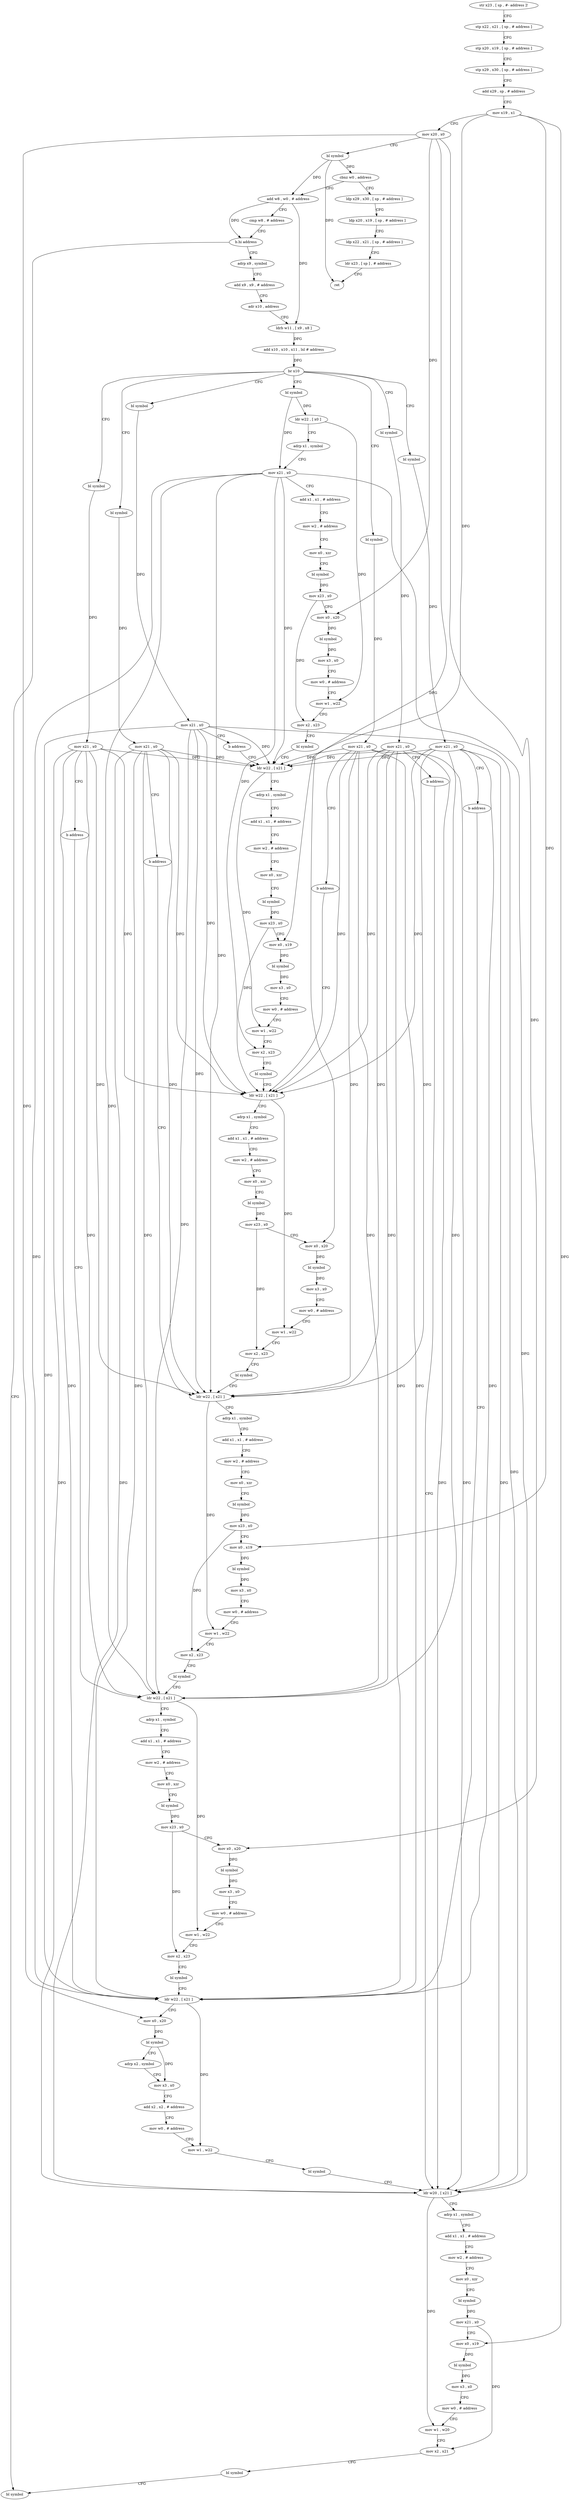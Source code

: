 digraph "func" {
"4217816" [label = "str x23 , [ sp , #- address ]!" ]
"4217820" [label = "stp x22 , x21 , [ sp , # address ]" ]
"4217824" [label = "stp x20 , x19 , [ sp , # address ]" ]
"4217828" [label = "stp x29 , x30 , [ sp , # address ]" ]
"4217832" [label = "add x29 , sp , # address" ]
"4217836" [label = "mov x19 , x1" ]
"4217840" [label = "mov x20 , x0" ]
"4217844" [label = "bl symbol" ]
"4217848" [label = "cbnz w0 , address" ]
"4217872" [label = "add w8 , w0 , # address" ]
"4217852" [label = "ldp x29 , x30 , [ sp , # address ]" ]
"4217876" [label = "cmp w8 , # address" ]
"4217880" [label = "b.hi address" ]
"4218360" [label = "bl symbol" ]
"4217884" [label = "adrp x9 , symbol" ]
"4217856" [label = "ldp x20 , x19 , [ sp , # address ]" ]
"4217860" [label = "ldp x22 , x21 , [ sp , # address ]" ]
"4217864" [label = "ldr x23 , [ sp ] , # address" ]
"4217868" [label = "ret" ]
"4217888" [label = "add x9 , x9 , # address" ]
"4217892" [label = "adr x10 , address" ]
"4217896" [label = "ldrb w11 , [ x9 , x8 ]" ]
"4217900" [label = "add x10 , x10 , x11 , lsl # address" ]
"4217904" [label = "br x10" ]
"4217908" [label = "bl symbol" ]
"4217920" [label = "bl symbol" ]
"4217932" [label = "bl symbol" ]
"4217944" [label = "bl symbol" ]
"4217956" [label = "bl symbol" ]
"4217968" [label = "bl symbol" ]
"4217980" [label = "bl symbol" ]
"4217912" [label = "mov x21 , x0" ]
"4217916" [label = "b address" ]
"4218304" [label = "ldr w20 , [ x21 ]" ]
"4217924" [label = "mov x21 , x0" ]
"4217928" [label = "b address" ]
"4218268" [label = "ldr w22 , [ x21 ]" ]
"4217936" [label = "mov x21 , x0" ]
"4217940" [label = "b address" ]
"4218212" [label = "ldr w22 , [ x21 ]" ]
"4217948" [label = "mov x21 , x0" ]
"4217952" [label = "b address" ]
"4218156" [label = "ldr w22 , [ x21 ]" ]
"4217960" [label = "mov x21 , x0" ]
"4217964" [label = "b address" ]
"4218100" [label = "ldr w22 , [ x21 ]" ]
"4217972" [label = "mov x21 , x0" ]
"4217976" [label = "b address" ]
"4218044" [label = "ldr w22 , [ x21 ]" ]
"4217984" [label = "ldr w22 , [ x0 ]" ]
"4217988" [label = "adrp x1 , symbol" ]
"4217992" [label = "mov x21 , x0" ]
"4217996" [label = "add x1 , x1 , # address" ]
"4218000" [label = "mov w2 , # address" ]
"4218004" [label = "mov x0 , xzr" ]
"4218008" [label = "bl symbol" ]
"4218012" [label = "mov x23 , x0" ]
"4218016" [label = "mov x0 , x20" ]
"4218020" [label = "bl symbol" ]
"4218024" [label = "mov x3 , x0" ]
"4218028" [label = "mov w0 , # address" ]
"4218032" [label = "mov w1 , w22" ]
"4218036" [label = "mov x2 , x23" ]
"4218040" [label = "bl symbol" ]
"4218308" [label = "adrp x1 , symbol" ]
"4218312" [label = "add x1 , x1 , # address" ]
"4218316" [label = "mov w2 , # address" ]
"4218320" [label = "mov x0 , xzr" ]
"4218324" [label = "bl symbol" ]
"4218328" [label = "mov x21 , x0" ]
"4218332" [label = "mov x0 , x19" ]
"4218336" [label = "bl symbol" ]
"4218340" [label = "mov x3 , x0" ]
"4218344" [label = "mov w0 , # address" ]
"4218348" [label = "mov w1 , w20" ]
"4218352" [label = "mov x2 , x21" ]
"4218356" [label = "bl symbol" ]
"4218272" [label = "mov x0 , x20" ]
"4218276" [label = "bl symbol" ]
"4218280" [label = "adrp x2 , symbol" ]
"4218284" [label = "mov x3 , x0" ]
"4218288" [label = "add x2 , x2 , # address" ]
"4218292" [label = "mov w0 , # address" ]
"4218296" [label = "mov w1 , w22" ]
"4218300" [label = "bl symbol" ]
"4218216" [label = "adrp x1 , symbol" ]
"4218220" [label = "add x1 , x1 , # address" ]
"4218224" [label = "mov w2 , # address" ]
"4218228" [label = "mov x0 , xzr" ]
"4218232" [label = "bl symbol" ]
"4218236" [label = "mov x23 , x0" ]
"4218240" [label = "mov x0 , x20" ]
"4218244" [label = "bl symbol" ]
"4218248" [label = "mov x3 , x0" ]
"4218252" [label = "mov w0 , # address" ]
"4218256" [label = "mov w1 , w22" ]
"4218260" [label = "mov x2 , x23" ]
"4218264" [label = "bl symbol" ]
"4218160" [label = "adrp x1 , symbol" ]
"4218164" [label = "add x1 , x1 , # address" ]
"4218168" [label = "mov w2 , # address" ]
"4218172" [label = "mov x0 , xzr" ]
"4218176" [label = "bl symbol" ]
"4218180" [label = "mov x23 , x0" ]
"4218184" [label = "mov x0 , x19" ]
"4218188" [label = "bl symbol" ]
"4218192" [label = "mov x3 , x0" ]
"4218196" [label = "mov w0 , # address" ]
"4218200" [label = "mov w1 , w22" ]
"4218204" [label = "mov x2 , x23" ]
"4218208" [label = "bl symbol" ]
"4218104" [label = "adrp x1 , symbol" ]
"4218108" [label = "add x1 , x1 , # address" ]
"4218112" [label = "mov w2 , # address" ]
"4218116" [label = "mov x0 , xzr" ]
"4218120" [label = "bl symbol" ]
"4218124" [label = "mov x23 , x0" ]
"4218128" [label = "mov x0 , x20" ]
"4218132" [label = "bl symbol" ]
"4218136" [label = "mov x3 , x0" ]
"4218140" [label = "mov w0 , # address" ]
"4218144" [label = "mov w1 , w22" ]
"4218148" [label = "mov x2 , x23" ]
"4218152" [label = "bl symbol" ]
"4218048" [label = "adrp x1 , symbol" ]
"4218052" [label = "add x1 , x1 , # address" ]
"4218056" [label = "mov w2 , # address" ]
"4218060" [label = "mov x0 , xzr" ]
"4218064" [label = "bl symbol" ]
"4218068" [label = "mov x23 , x0" ]
"4218072" [label = "mov x0 , x19" ]
"4218076" [label = "bl symbol" ]
"4218080" [label = "mov x3 , x0" ]
"4218084" [label = "mov w0 , # address" ]
"4218088" [label = "mov w1 , w22" ]
"4218092" [label = "mov x2 , x23" ]
"4218096" [label = "bl symbol" ]
"4217816" -> "4217820" [ label = "CFG" ]
"4217820" -> "4217824" [ label = "CFG" ]
"4217824" -> "4217828" [ label = "CFG" ]
"4217828" -> "4217832" [ label = "CFG" ]
"4217832" -> "4217836" [ label = "CFG" ]
"4217836" -> "4217840" [ label = "CFG" ]
"4217836" -> "4218332" [ label = "DFG" ]
"4217836" -> "4218184" [ label = "DFG" ]
"4217836" -> "4218072" [ label = "DFG" ]
"4217840" -> "4217844" [ label = "CFG" ]
"4217840" -> "4218016" [ label = "DFG" ]
"4217840" -> "4218272" [ label = "DFG" ]
"4217840" -> "4218240" [ label = "DFG" ]
"4217840" -> "4218128" [ label = "DFG" ]
"4217844" -> "4217848" [ label = "DFG" ]
"4217844" -> "4217872" [ label = "DFG" ]
"4217844" -> "4217868" [ label = "DFG" ]
"4217848" -> "4217872" [ label = "CFG" ]
"4217848" -> "4217852" [ label = "CFG" ]
"4217872" -> "4217876" [ label = "CFG" ]
"4217872" -> "4217880" [ label = "DFG" ]
"4217872" -> "4217896" [ label = "DFG" ]
"4217852" -> "4217856" [ label = "CFG" ]
"4217876" -> "4217880" [ label = "CFG" ]
"4217880" -> "4218360" [ label = "CFG" ]
"4217880" -> "4217884" [ label = "CFG" ]
"4217884" -> "4217888" [ label = "CFG" ]
"4217856" -> "4217860" [ label = "CFG" ]
"4217860" -> "4217864" [ label = "CFG" ]
"4217864" -> "4217868" [ label = "CFG" ]
"4217888" -> "4217892" [ label = "CFG" ]
"4217892" -> "4217896" [ label = "CFG" ]
"4217896" -> "4217900" [ label = "DFG" ]
"4217900" -> "4217904" [ label = "DFG" ]
"4217904" -> "4217908" [ label = "CFG" ]
"4217904" -> "4217920" [ label = "CFG" ]
"4217904" -> "4217932" [ label = "CFG" ]
"4217904" -> "4217944" [ label = "CFG" ]
"4217904" -> "4217956" [ label = "CFG" ]
"4217904" -> "4217968" [ label = "CFG" ]
"4217904" -> "4217980" [ label = "CFG" ]
"4217908" -> "4217912" [ label = "DFG" ]
"4217920" -> "4217924" [ label = "DFG" ]
"4217932" -> "4217936" [ label = "DFG" ]
"4217944" -> "4217948" [ label = "DFG" ]
"4217956" -> "4217960" [ label = "DFG" ]
"4217968" -> "4217972" [ label = "DFG" ]
"4217980" -> "4217984" [ label = "DFG" ]
"4217980" -> "4217992" [ label = "DFG" ]
"4217912" -> "4217916" [ label = "CFG" ]
"4217912" -> "4218304" [ label = "DFG" ]
"4217912" -> "4218268" [ label = "DFG" ]
"4217912" -> "4218212" [ label = "DFG" ]
"4217912" -> "4218156" [ label = "DFG" ]
"4217912" -> "4218100" [ label = "DFG" ]
"4217912" -> "4218044" [ label = "DFG" ]
"4217916" -> "4218304" [ label = "CFG" ]
"4218304" -> "4218308" [ label = "CFG" ]
"4218304" -> "4218348" [ label = "DFG" ]
"4217924" -> "4217928" [ label = "CFG" ]
"4217924" -> "4218304" [ label = "DFG" ]
"4217924" -> "4218268" [ label = "DFG" ]
"4217924" -> "4218212" [ label = "DFG" ]
"4217924" -> "4218156" [ label = "DFG" ]
"4217924" -> "4218100" [ label = "DFG" ]
"4217924" -> "4218044" [ label = "DFG" ]
"4217928" -> "4218268" [ label = "CFG" ]
"4218268" -> "4218272" [ label = "CFG" ]
"4218268" -> "4218296" [ label = "DFG" ]
"4217936" -> "4217940" [ label = "CFG" ]
"4217936" -> "4218304" [ label = "DFG" ]
"4217936" -> "4218268" [ label = "DFG" ]
"4217936" -> "4218212" [ label = "DFG" ]
"4217936" -> "4218156" [ label = "DFG" ]
"4217936" -> "4218100" [ label = "DFG" ]
"4217936" -> "4218044" [ label = "DFG" ]
"4217940" -> "4218212" [ label = "CFG" ]
"4218212" -> "4218216" [ label = "CFG" ]
"4218212" -> "4218256" [ label = "DFG" ]
"4217948" -> "4217952" [ label = "CFG" ]
"4217948" -> "4218304" [ label = "DFG" ]
"4217948" -> "4218268" [ label = "DFG" ]
"4217948" -> "4218212" [ label = "DFG" ]
"4217948" -> "4218156" [ label = "DFG" ]
"4217948" -> "4218100" [ label = "DFG" ]
"4217948" -> "4218044" [ label = "DFG" ]
"4217952" -> "4218156" [ label = "CFG" ]
"4218156" -> "4218160" [ label = "CFG" ]
"4218156" -> "4218200" [ label = "DFG" ]
"4217960" -> "4217964" [ label = "CFG" ]
"4217960" -> "4218304" [ label = "DFG" ]
"4217960" -> "4218268" [ label = "DFG" ]
"4217960" -> "4218212" [ label = "DFG" ]
"4217960" -> "4218156" [ label = "DFG" ]
"4217960" -> "4218100" [ label = "DFG" ]
"4217960" -> "4218044" [ label = "DFG" ]
"4217964" -> "4218100" [ label = "CFG" ]
"4218100" -> "4218104" [ label = "CFG" ]
"4218100" -> "4218144" [ label = "DFG" ]
"4217972" -> "4217976" [ label = "CFG" ]
"4217972" -> "4218304" [ label = "DFG" ]
"4217972" -> "4218268" [ label = "DFG" ]
"4217972" -> "4218212" [ label = "DFG" ]
"4217972" -> "4218156" [ label = "DFG" ]
"4217972" -> "4218100" [ label = "DFG" ]
"4217972" -> "4218044" [ label = "DFG" ]
"4217976" -> "4218044" [ label = "CFG" ]
"4218044" -> "4218048" [ label = "CFG" ]
"4218044" -> "4218088" [ label = "DFG" ]
"4217984" -> "4217988" [ label = "CFG" ]
"4217984" -> "4218032" [ label = "DFG" ]
"4217988" -> "4217992" [ label = "CFG" ]
"4217992" -> "4217996" [ label = "CFG" ]
"4217992" -> "4218304" [ label = "DFG" ]
"4217992" -> "4218268" [ label = "DFG" ]
"4217992" -> "4218212" [ label = "DFG" ]
"4217992" -> "4218156" [ label = "DFG" ]
"4217992" -> "4218100" [ label = "DFG" ]
"4217992" -> "4218044" [ label = "DFG" ]
"4217996" -> "4218000" [ label = "CFG" ]
"4218000" -> "4218004" [ label = "CFG" ]
"4218004" -> "4218008" [ label = "CFG" ]
"4218008" -> "4218012" [ label = "DFG" ]
"4218012" -> "4218016" [ label = "CFG" ]
"4218012" -> "4218036" [ label = "DFG" ]
"4218016" -> "4218020" [ label = "DFG" ]
"4218020" -> "4218024" [ label = "DFG" ]
"4218024" -> "4218028" [ label = "CFG" ]
"4218028" -> "4218032" [ label = "CFG" ]
"4218032" -> "4218036" [ label = "CFG" ]
"4218036" -> "4218040" [ label = "CFG" ]
"4218040" -> "4218044" [ label = "CFG" ]
"4218308" -> "4218312" [ label = "CFG" ]
"4218312" -> "4218316" [ label = "CFG" ]
"4218316" -> "4218320" [ label = "CFG" ]
"4218320" -> "4218324" [ label = "CFG" ]
"4218324" -> "4218328" [ label = "DFG" ]
"4218328" -> "4218332" [ label = "CFG" ]
"4218328" -> "4218352" [ label = "DFG" ]
"4218332" -> "4218336" [ label = "DFG" ]
"4218336" -> "4218340" [ label = "DFG" ]
"4218340" -> "4218344" [ label = "CFG" ]
"4218344" -> "4218348" [ label = "CFG" ]
"4218348" -> "4218352" [ label = "CFG" ]
"4218352" -> "4218356" [ label = "CFG" ]
"4218356" -> "4218360" [ label = "CFG" ]
"4218272" -> "4218276" [ label = "DFG" ]
"4218276" -> "4218280" [ label = "CFG" ]
"4218276" -> "4218284" [ label = "DFG" ]
"4218280" -> "4218284" [ label = "CFG" ]
"4218284" -> "4218288" [ label = "CFG" ]
"4218288" -> "4218292" [ label = "CFG" ]
"4218292" -> "4218296" [ label = "CFG" ]
"4218296" -> "4218300" [ label = "CFG" ]
"4218300" -> "4218304" [ label = "CFG" ]
"4218216" -> "4218220" [ label = "CFG" ]
"4218220" -> "4218224" [ label = "CFG" ]
"4218224" -> "4218228" [ label = "CFG" ]
"4218228" -> "4218232" [ label = "CFG" ]
"4218232" -> "4218236" [ label = "DFG" ]
"4218236" -> "4218240" [ label = "CFG" ]
"4218236" -> "4218260" [ label = "DFG" ]
"4218240" -> "4218244" [ label = "DFG" ]
"4218244" -> "4218248" [ label = "DFG" ]
"4218248" -> "4218252" [ label = "CFG" ]
"4218252" -> "4218256" [ label = "CFG" ]
"4218256" -> "4218260" [ label = "CFG" ]
"4218260" -> "4218264" [ label = "CFG" ]
"4218264" -> "4218268" [ label = "CFG" ]
"4218160" -> "4218164" [ label = "CFG" ]
"4218164" -> "4218168" [ label = "CFG" ]
"4218168" -> "4218172" [ label = "CFG" ]
"4218172" -> "4218176" [ label = "CFG" ]
"4218176" -> "4218180" [ label = "DFG" ]
"4218180" -> "4218184" [ label = "CFG" ]
"4218180" -> "4218204" [ label = "DFG" ]
"4218184" -> "4218188" [ label = "DFG" ]
"4218188" -> "4218192" [ label = "DFG" ]
"4218192" -> "4218196" [ label = "CFG" ]
"4218196" -> "4218200" [ label = "CFG" ]
"4218200" -> "4218204" [ label = "CFG" ]
"4218204" -> "4218208" [ label = "CFG" ]
"4218208" -> "4218212" [ label = "CFG" ]
"4218104" -> "4218108" [ label = "CFG" ]
"4218108" -> "4218112" [ label = "CFG" ]
"4218112" -> "4218116" [ label = "CFG" ]
"4218116" -> "4218120" [ label = "CFG" ]
"4218120" -> "4218124" [ label = "DFG" ]
"4218124" -> "4218128" [ label = "CFG" ]
"4218124" -> "4218148" [ label = "DFG" ]
"4218128" -> "4218132" [ label = "DFG" ]
"4218132" -> "4218136" [ label = "DFG" ]
"4218136" -> "4218140" [ label = "CFG" ]
"4218140" -> "4218144" [ label = "CFG" ]
"4218144" -> "4218148" [ label = "CFG" ]
"4218148" -> "4218152" [ label = "CFG" ]
"4218152" -> "4218156" [ label = "CFG" ]
"4218048" -> "4218052" [ label = "CFG" ]
"4218052" -> "4218056" [ label = "CFG" ]
"4218056" -> "4218060" [ label = "CFG" ]
"4218060" -> "4218064" [ label = "CFG" ]
"4218064" -> "4218068" [ label = "DFG" ]
"4218068" -> "4218072" [ label = "CFG" ]
"4218068" -> "4218092" [ label = "DFG" ]
"4218072" -> "4218076" [ label = "DFG" ]
"4218076" -> "4218080" [ label = "DFG" ]
"4218080" -> "4218084" [ label = "CFG" ]
"4218084" -> "4218088" [ label = "CFG" ]
"4218088" -> "4218092" [ label = "CFG" ]
"4218092" -> "4218096" [ label = "CFG" ]
"4218096" -> "4218100" [ label = "CFG" ]
}

